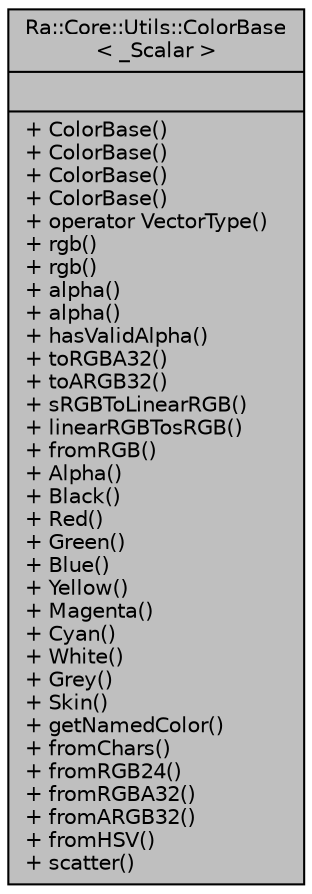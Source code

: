 digraph "Ra::Core::Utils::ColorBase&lt; _Scalar &gt;"
{
 // INTERACTIVE_SVG=YES
 // LATEX_PDF_SIZE
  edge [fontname="Helvetica",fontsize="10",labelfontname="Helvetica",labelfontsize="10"];
  node [fontname="Helvetica",fontsize="10",shape=record];
  Node1 [label="{Ra::Core::Utils::ColorBase\l\< _Scalar \>\n||+ ColorBase()\l+ ColorBase()\l+ ColorBase()\l+ ColorBase()\l+ operator VectorType()\l+ rgb()\l+ rgb()\l+ alpha()\l+ alpha()\l+ hasValidAlpha()\l+ toRGBA32()\l+ toARGB32()\l+ sRGBToLinearRGB()\l+ linearRGBTosRGB()\l+ fromRGB()\l+ Alpha()\l+ Black()\l+ Red()\l+ Green()\l+ Blue()\l+ Yellow()\l+ Magenta()\l+ Cyan()\l+ White()\l+ Grey()\l+ Skin()\l+ getNamedColor()\l+ fromChars()\l+ fromRGB24()\l+ fromRGBA32()\l+ fromARGB32()\l+ fromHSV()\l+ scatter()\l}",height=0.2,width=0.4,color="black", fillcolor="grey75", style="filled", fontcolor="black",tooltip=" "];
}
